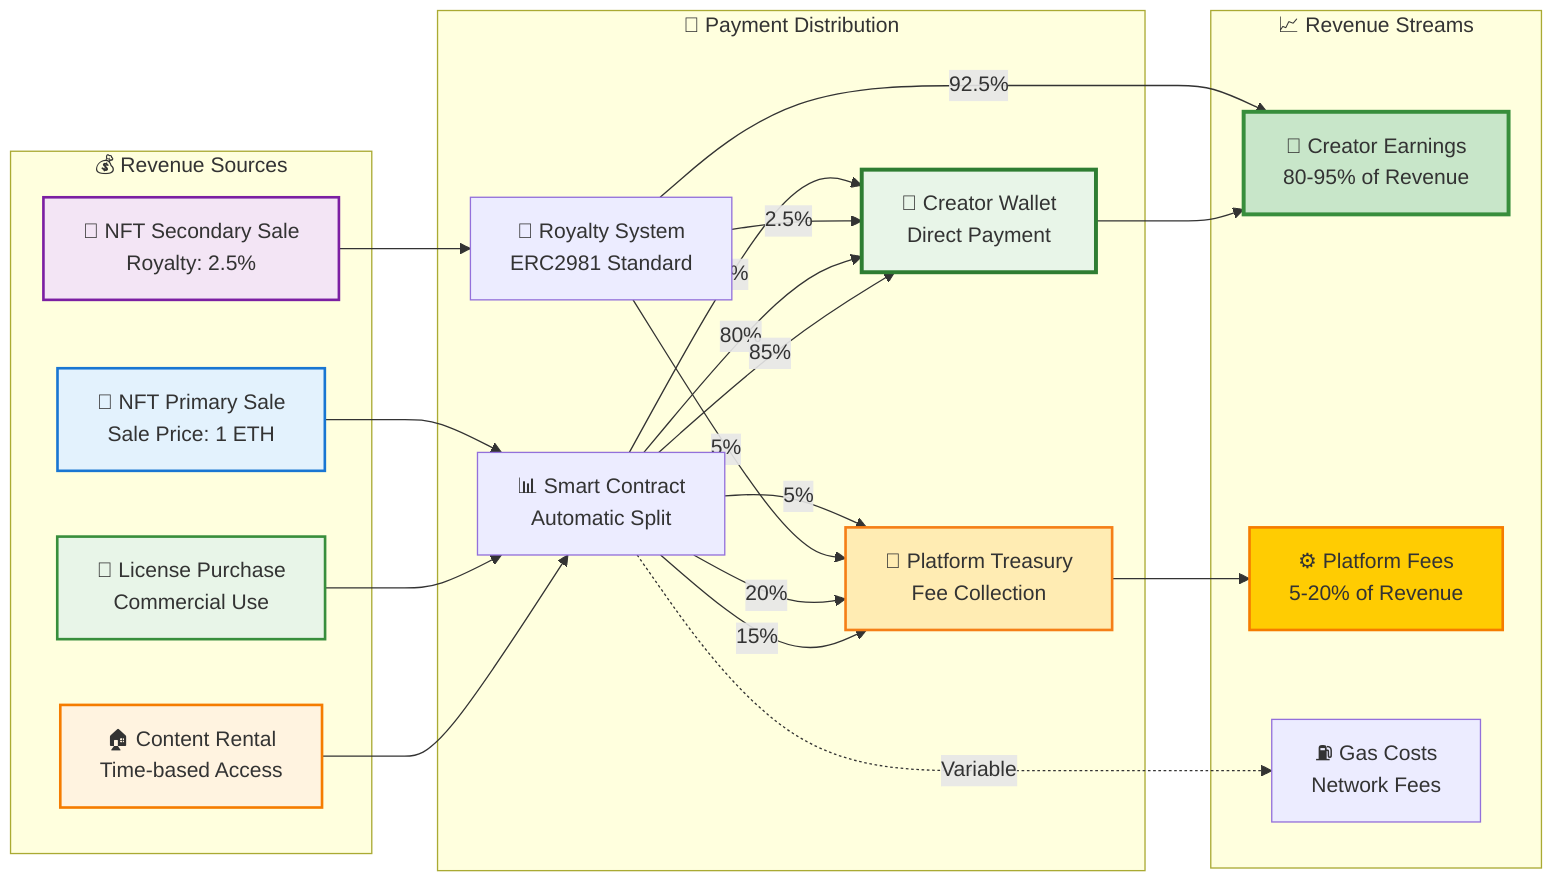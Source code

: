 graph LR
    subgraph "💰 Revenue Sources"
        A[🎨 NFT Primary Sale<br/>Sale Price: 1 ETH]
        B[🔄 NFT Secondary Sale<br/>Royalty: 2.5%]
        C[📄 License Purchase<br/>Commercial Use]
        D[🏠 Content Rental<br/>Time-based Access]
    end
    
    subgraph "💸 Payment Distribution"
        E[📊 Smart Contract<br/>Automatic Split]
        F[🏦 Creator Wallet<br/>Direct Payment]
        G[🏢 Platform Treasury<br/>Fee Collection]
        H[🔄 Royalty System<br/>ERC2981 Standard]
    end
    
    subgraph "📈 Revenue Streams"
        I[🎯 Creator Earnings<br/>80-95% of Revenue]
        J[⚙️ Platform Fees<br/>5-20% of Revenue]
        K[⛽ Gas Costs<br/>Network Fees]
    end
    
    %% Primary Sale Flow
    A --> E
    E -->|95%| F
    E -->|5%| G
    
    %% Royalty Flow
    B --> H
    H -->|2.5%| F
    H -->|92.5%| I
    H -->|5%| G
    
    %% License Flow
    C --> E
    E -->|80%| F
    E -->|20%| G
    
    %% Rental Flow
    D --> E
    E -->|85%| F
    E -->|15%| G
    
    %% Fee Processing
    F --> I
    G --> J
    E -.->|Variable| K
    
    %% Styling
    style A fill:#e3f2fd,stroke:#1976d2,stroke-width:2px
    style B fill:#f3e5f5,stroke:#7b1fa2,stroke-width:2px
    style C fill:#e8f5e8,stroke:#388e3c,stroke-width:2px
    style D fill:#fff3e0,stroke:#f57c00,stroke-width:2px
    style F fill:#e8f5e8,stroke:#2e7d32,stroke-width:3px
    style G fill:#ffecb3,stroke:#f57f17,stroke-width:2px
    style I fill:#c8e6c9,stroke:#388e3c,stroke-width:3px
    style J fill:#ffcc02,stroke:#f57c00,stroke-width:2px